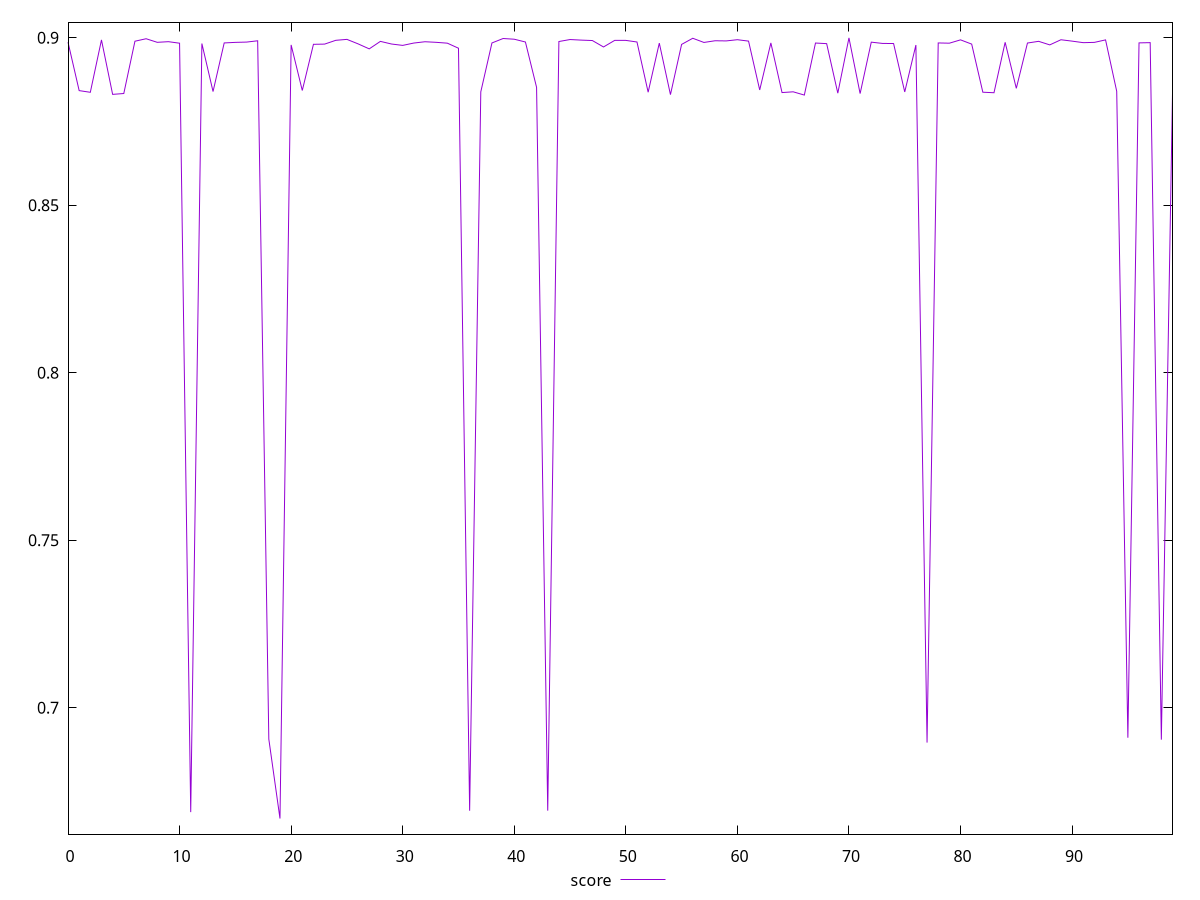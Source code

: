reset

$score <<EOF
0 0.898653007972353
1 0.8841992512919591
2 0.8836984681513251
3 0.8993285246563928
4 0.8830782314900775
5 0.8833348028252466
6 0.8989426759561473
7 0.8996815994071534
8 0.8986134810286336
9 0.8988035341816342
10 0.898349020572287
11 0.668861658898402
12 0.8982500781473323
13 0.8839219403917364
14 0.8984294372779502
15 0.8985976525883057
16 0.8986838162858573
17 0.89907172681824
18 0.6906470489321872
19 0.6669467082670449
20 0.8978403782354201
21 0.8842362398909926
22 0.8980174329347492
23 0.8980801242450611
24 0.8992118780876139
25 0.8994915890131173
26 0.8981526607717294
27 0.8966587193047298
28 0.898894044432031
29 0.8981075146129079
30 0.8976967723102338
31 0.8983975370337264
32 0.8987876729892912
33 0.898610656681035
34 0.8983602556090186
35 0.8968541022013538
36 0.6692805217287006
37 0.883826401927418
38 0.8984234069280519
39 0.8997499864602917
40 0.8995403778942541
41 0.8987071048002706
42 0.8851719569991595
43 0.6692860051765473
44 0.8988519283619545
45 0.8994441315637413
46 0.8992722467955866
47 0.8991455401946331
48 0.8972248045199327
49 0.8991879098700625
50 0.8991909757375253
51 0.8987087426963093
52 0.8837285521372826
53 0.8983774736946086
54 0.8830064140910772
55 0.8979913741614394
56 0.8998242310257296
57 0.8985763467567666
58 0.8990804970506956
59 0.8990341988306292
60 0.8993939838755971
61 0.8989731979881611
62 0.8843892044499775
63 0.8984292443096278
64 0.8836166683123735
65 0.8838425307557205
66 0.8828712575714168
67 0.8984015224357625
68 0.8982211332767513
69 0.883438379936653
70 0.899930034354399
71 0.8833094706673245
72 0.8986657578263035
73 0.8982854494195067
74 0.8982489675619791
75 0.8838020310582997
76 0.8978004551464236
77 0.6896107203166018
78 0.8984282022774028
79 0.8983540300882695
80 0.8993493833640058
81 0.8980781041270055
82 0.8837229736650962
83 0.8835654825425769
84 0.8986244599307618
85 0.8848754016431238
86 0.8984016285833772
87 0.8989088093731662
88 0.8978471909699148
89 0.8993812240903106
90 0.8989703307374961
91 0.8985109783241763
92 0.8985966789335085
93 0.899337273678978
94 0.8839982896671482
95 0.6910579630302027
96 0.8984463598606584
97 0.8985178643009658
98 0.6904786569257579
99 0.8832758972600108
EOF

set key outside below
set xrange [0:99]
set yrange [0.6622870417452978:0.9045897008761461]
set terminal svg size 640, 490 enhanced background rgb 'white'
set output "report_00007_2020-12-11T15:55:29.892Z/largest-contentful-paint/samples/pages+cached+noexternal+nocss/score/values.svg"

plot $score title "score" with line

reset
